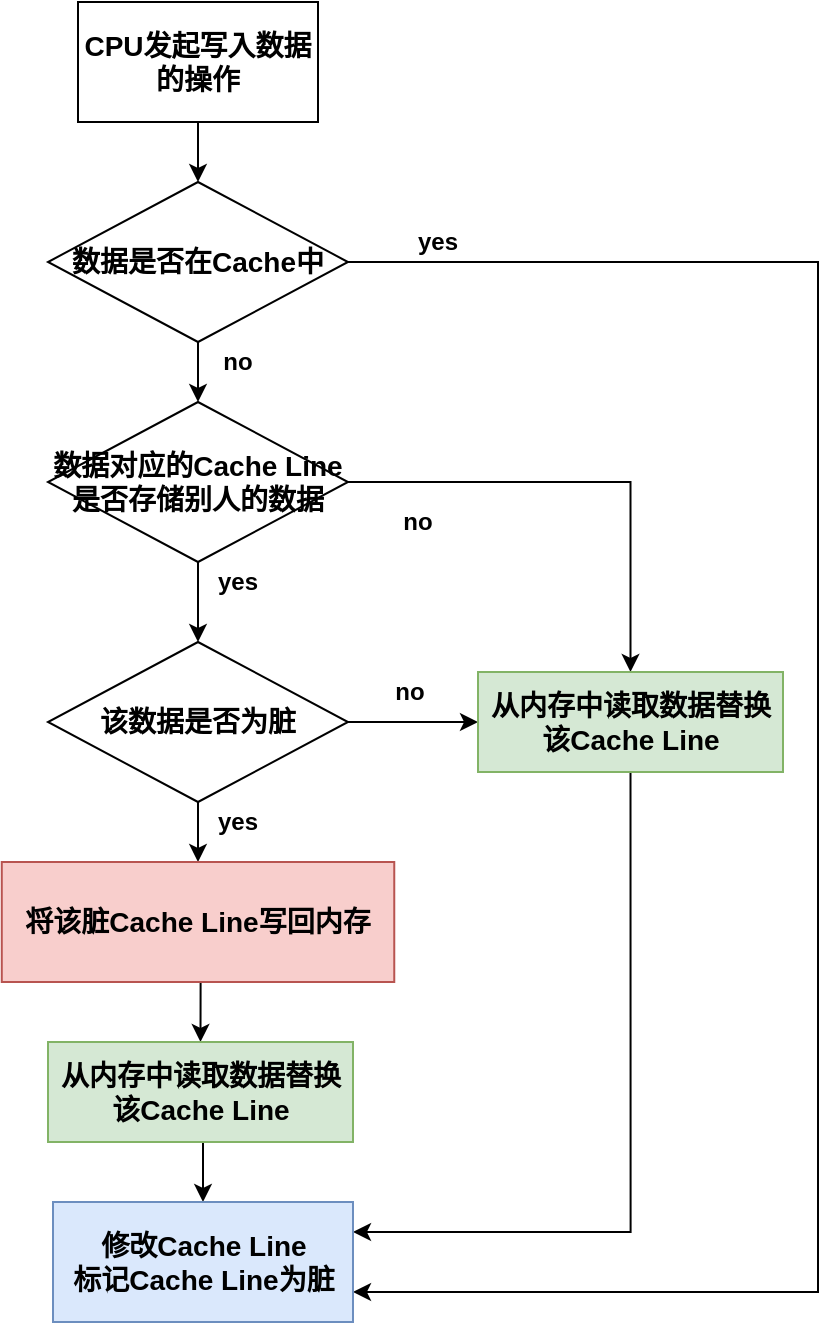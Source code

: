 <mxfile version="15.2.7" type="device"><diagram id="MpCU4AlyYFFdhtqc5rPw" name="第 1 页"><mxGraphModel dx="1024" dy="592" grid="1" gridSize="10" guides="1" tooltips="1" connect="1" arrows="1" fold="1" page="1" pageScale="1" pageWidth="827" pageHeight="1169" math="0" shadow="0"><root><mxCell id="0"/><mxCell id="1" parent="0"/><mxCell id="SA0qotOcJZ4sLD6C1PZ2-3" style="edgeStyle=orthogonalEdgeStyle;rounded=0;orthogonalLoop=1;jettySize=auto;html=1;exitX=0.5;exitY=1;exitDx=0;exitDy=0;entryX=0.5;entryY=0;entryDx=0;entryDy=0;" parent="1" source="SA0qotOcJZ4sLD6C1PZ2-1" target="SA0qotOcJZ4sLD6C1PZ2-2" edge="1"><mxGeometry relative="1" as="geometry"/></mxCell><mxCell id="SA0qotOcJZ4sLD6C1PZ2-1" value="&lt;b&gt;&lt;font style=&quot;font-size: 14px&quot;&gt;CPU发起写入数据的操作&lt;/font&gt;&lt;/b&gt;" style="rounded=0;whiteSpace=wrap;html=1;" parent="1" vertex="1"><mxGeometry x="60" width="120" height="60" as="geometry"/></mxCell><mxCell id="SA0qotOcJZ4sLD6C1PZ2-10" style="edgeStyle=orthogonalEdgeStyle;rounded=0;orthogonalLoop=1;jettySize=auto;html=1;exitX=0.5;exitY=1;exitDx=0;exitDy=0;entryX=0.5;entryY=0;entryDx=0;entryDy=0;" parent="1" source="SA0qotOcJZ4sLD6C1PZ2-2" target="SA0qotOcJZ4sLD6C1PZ2-9" edge="1"><mxGeometry relative="1" as="geometry"/></mxCell><mxCell id="SA0qotOcJZ4sLD6C1PZ2-34" style="edgeStyle=orthogonalEdgeStyle;rounded=0;orthogonalLoop=1;jettySize=auto;html=1;exitX=1;exitY=0.5;exitDx=0;exitDy=0;entryX=1;entryY=0.75;entryDx=0;entryDy=0;" parent="1" source="SA0qotOcJZ4sLD6C1PZ2-2" target="SA0qotOcJZ4sLD6C1PZ2-31" edge="1"><mxGeometry relative="1" as="geometry"><Array as="points"><mxPoint x="430" y="130"/><mxPoint x="430" y="645"/></Array></mxGeometry></mxCell><mxCell id="SA0qotOcJZ4sLD6C1PZ2-2" value="&lt;span style=&quot;font-size: 14px&quot;&gt;&lt;b&gt;数据是否在Cache中&lt;/b&gt;&lt;/span&gt;" style="rhombus;whiteSpace=wrap;html=1;" parent="1" vertex="1"><mxGeometry x="45" y="90" width="150" height="80" as="geometry"/></mxCell><mxCell id="SA0qotOcJZ4sLD6C1PZ2-7" value="&lt;b&gt;yes&lt;/b&gt;" style="text;html=1;strokeColor=none;fillColor=none;align=center;verticalAlign=middle;whiteSpace=wrap;rounded=0;" parent="1" vertex="1"><mxGeometry x="220" y="110" width="40" height="20" as="geometry"/></mxCell><mxCell id="SA0qotOcJZ4sLD6C1PZ2-17" style="edgeStyle=orthogonalEdgeStyle;rounded=0;orthogonalLoop=1;jettySize=auto;html=1;exitX=0.5;exitY=1;exitDx=0;exitDy=0;" parent="1" source="SA0qotOcJZ4sLD6C1PZ2-9" target="SA0qotOcJZ4sLD6C1PZ2-16" edge="1"><mxGeometry relative="1" as="geometry"/></mxCell><mxCell id="SA0qotOcJZ4sLD6C1PZ2-30" style="edgeStyle=orthogonalEdgeStyle;rounded=0;orthogonalLoop=1;jettySize=auto;html=1;exitX=1;exitY=0.5;exitDx=0;exitDy=0;" parent="1" source="SA0qotOcJZ4sLD6C1PZ2-9" target="SA0qotOcJZ4sLD6C1PZ2-28" edge="1"><mxGeometry relative="1" as="geometry"/></mxCell><mxCell id="SA0qotOcJZ4sLD6C1PZ2-9" value="&lt;span style=&quot;font-size: 14px&quot;&gt;&lt;b&gt;数据对应的Cache Line是否存储别人的数据&lt;/b&gt;&lt;/span&gt;" style="rhombus;whiteSpace=wrap;html=1;" parent="1" vertex="1"><mxGeometry x="45" y="200" width="150" height="80" as="geometry"/></mxCell><mxCell id="SA0qotOcJZ4sLD6C1PZ2-11" value="&lt;b&gt;no&lt;/b&gt;" style="text;html=1;strokeColor=none;fillColor=none;align=center;verticalAlign=middle;whiteSpace=wrap;rounded=0;" parent="1" vertex="1"><mxGeometry x="120" y="170" width="40" height="20" as="geometry"/></mxCell><mxCell id="SA0qotOcJZ4sLD6C1PZ2-15" value="&lt;b&gt;no&lt;/b&gt;" style="text;html=1;strokeColor=none;fillColor=none;align=center;verticalAlign=middle;whiteSpace=wrap;rounded=0;" parent="1" vertex="1"><mxGeometry x="210" y="250" width="40" height="20" as="geometry"/></mxCell><mxCell id="SA0qotOcJZ4sLD6C1PZ2-23" style="edgeStyle=orthogonalEdgeStyle;rounded=0;orthogonalLoop=1;jettySize=auto;html=1;exitX=0.5;exitY=1;exitDx=0;exitDy=0;entryX=0.5;entryY=0;entryDx=0;entryDy=0;" parent="1" source="SA0qotOcJZ4sLD6C1PZ2-16" target="SA0qotOcJZ4sLD6C1PZ2-22" edge="1"><mxGeometry relative="1" as="geometry"/></mxCell><mxCell id="SA0qotOcJZ4sLD6C1PZ2-29" style="edgeStyle=orthogonalEdgeStyle;rounded=0;orthogonalLoop=1;jettySize=auto;html=1;exitX=1;exitY=0.5;exitDx=0;exitDy=0;entryX=0;entryY=0.5;entryDx=0;entryDy=0;" parent="1" source="SA0qotOcJZ4sLD6C1PZ2-16" target="SA0qotOcJZ4sLD6C1PZ2-28" edge="1"><mxGeometry relative="1" as="geometry"/></mxCell><mxCell id="SA0qotOcJZ4sLD6C1PZ2-16" value="&lt;span style=&quot;font-size: 14px&quot;&gt;&lt;b&gt;该数据是否为脏&lt;/b&gt;&lt;/span&gt;" style="rhombus;whiteSpace=wrap;html=1;" parent="1" vertex="1"><mxGeometry x="45" y="320" width="150" height="80" as="geometry"/></mxCell><mxCell id="SA0qotOcJZ4sLD6C1PZ2-18" value="&lt;b&gt;yes&lt;/b&gt;" style="text;html=1;strokeColor=none;fillColor=none;align=center;verticalAlign=middle;whiteSpace=wrap;rounded=0;" parent="1" vertex="1"><mxGeometry x="120" y="280" width="40" height="20" as="geometry"/></mxCell><mxCell id="SA0qotOcJZ4sLD6C1PZ2-20" value="&lt;b&gt;no&lt;/b&gt;" style="text;html=1;strokeColor=none;fillColor=none;align=center;verticalAlign=middle;whiteSpace=wrap;rounded=0;" parent="1" vertex="1"><mxGeometry x="206.25" y="335" width="40" height="20" as="geometry"/></mxCell><mxCell id="SA0qotOcJZ4sLD6C1PZ2-27" style="edgeStyle=orthogonalEdgeStyle;rounded=0;orthogonalLoop=1;jettySize=auto;html=1;exitX=0.5;exitY=1;exitDx=0;exitDy=0;entryX=0.5;entryY=0;entryDx=0;entryDy=0;" parent="1" source="SA0qotOcJZ4sLD6C1PZ2-22" target="SA0qotOcJZ4sLD6C1PZ2-25" edge="1"><mxGeometry relative="1" as="geometry"/></mxCell><mxCell id="SA0qotOcJZ4sLD6C1PZ2-22" value="&lt;b&gt;&lt;font style=&quot;font-size: 14px&quot;&gt;将该脏Cache Line写回内存&lt;br&gt;&lt;/font&gt;&lt;/b&gt;" style="rounded=0;whiteSpace=wrap;html=1;fillColor=#f8cecc;strokeColor=#b85450;" parent="1" vertex="1"><mxGeometry x="21.88" y="430" width="196.25" height="60" as="geometry"/></mxCell><mxCell id="SA0qotOcJZ4sLD6C1PZ2-24" value="&lt;b&gt;yes&lt;/b&gt;" style="text;html=1;strokeColor=none;fillColor=none;align=center;verticalAlign=middle;whiteSpace=wrap;rounded=0;" parent="1" vertex="1"><mxGeometry x="120" y="400" width="40" height="20" as="geometry"/></mxCell><mxCell id="SA0qotOcJZ4sLD6C1PZ2-32" style="edgeStyle=orthogonalEdgeStyle;rounded=0;orthogonalLoop=1;jettySize=auto;html=1;exitX=0.5;exitY=1;exitDx=0;exitDy=0;entryX=0.5;entryY=0;entryDx=0;entryDy=0;" parent="1" source="SA0qotOcJZ4sLD6C1PZ2-25" target="SA0qotOcJZ4sLD6C1PZ2-31" edge="1"><mxGeometry relative="1" as="geometry"/></mxCell><mxCell id="SA0qotOcJZ4sLD6C1PZ2-25" value="&lt;b&gt;&lt;font style=&quot;font-size: 14px&quot;&gt;从内存中读取数据替换该Cache Line&lt;br&gt;&lt;/font&gt;&lt;/b&gt;" style="rounded=0;whiteSpace=wrap;html=1;fillColor=#d5e8d4;strokeColor=#82b366;" parent="1" vertex="1"><mxGeometry x="45" y="520" width="152.5" height="50" as="geometry"/></mxCell><mxCell id="SA0qotOcJZ4sLD6C1PZ2-33" style="edgeStyle=orthogonalEdgeStyle;rounded=0;orthogonalLoop=1;jettySize=auto;html=1;exitX=0.5;exitY=1;exitDx=0;exitDy=0;entryX=1;entryY=0.25;entryDx=0;entryDy=0;" parent="1" source="SA0qotOcJZ4sLD6C1PZ2-28" target="SA0qotOcJZ4sLD6C1PZ2-31" edge="1"><mxGeometry relative="1" as="geometry"/></mxCell><mxCell id="SA0qotOcJZ4sLD6C1PZ2-28" value="&lt;b&gt;&lt;font style=&quot;font-size: 14px&quot;&gt;从内存中读取数据替换该Cache Line&lt;br&gt;&lt;/font&gt;&lt;/b&gt;" style="rounded=0;whiteSpace=wrap;html=1;fillColor=#d5e8d4;strokeColor=#82b366;" parent="1" vertex="1"><mxGeometry x="260" y="335" width="152.5" height="50" as="geometry"/></mxCell><mxCell id="SA0qotOcJZ4sLD6C1PZ2-31" value="&lt;b&gt;&lt;font style=&quot;font-size: 14px&quot;&gt;修改Cache Line&lt;br&gt;标记Cache Line为脏&lt;br&gt;&lt;/font&gt;&lt;/b&gt;" style="rounded=0;whiteSpace=wrap;html=1;fillColor=#dae8fc;strokeColor=#6c8ebf;" parent="1" vertex="1"><mxGeometry x="47.5" y="600" width="150" height="60" as="geometry"/></mxCell></root></mxGraphModel></diagram></mxfile>